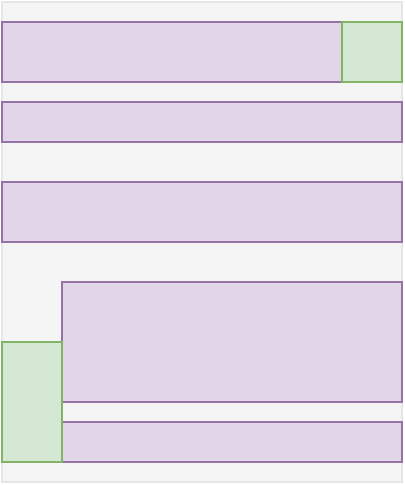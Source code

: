 <mxfile version="13.1.3" type="device"><diagram id="Gp9LvcCdWJuY7rQB2lE1" name="Page-1"><mxGraphModel dx="501" dy="254" grid="1" gridSize="10" guides="1" tooltips="1" connect="1" arrows="1" fold="1" page="1" pageScale="1" pageWidth="850" pageHeight="1100" math="0" shadow="0"><root><mxCell id="0"/><mxCell id="1" parent="0"/><mxCell id="xdUIPukJvAwj1LbaWWhz-1" value="" style="rounded=0;whiteSpace=wrap;html=1;fillColor=#f5f5f5;strokeColor=#E6E6E6;fontColor=#333333;" vertex="1" parent="1"><mxGeometry x="200" y="80" width="200" height="240" as="geometry"/></mxCell><mxCell id="xdUIPukJvAwj1LbaWWhz-2" value="" style="rounded=0;whiteSpace=wrap;html=1;strokeColor=#9673a6;fillColor=#e1d5e7;" vertex="1" parent="1"><mxGeometry x="200" y="90" width="170" height="30" as="geometry"/></mxCell><mxCell id="xdUIPukJvAwj1LbaWWhz-3" value="" style="rounded=0;whiteSpace=wrap;html=1;strokeColor=#9673a6;fillColor=#e1d5e7;" vertex="1" parent="1"><mxGeometry x="200" y="130" width="200" height="20" as="geometry"/></mxCell><mxCell id="xdUIPukJvAwj1LbaWWhz-4" value="" style="rounded=0;whiteSpace=wrap;html=1;strokeColor=#9673a6;fillColor=#e1d5e7;" vertex="1" parent="1"><mxGeometry x="200" y="170" width="200" height="30" as="geometry"/></mxCell><mxCell id="xdUIPukJvAwj1LbaWWhz-5" value="" style="rounded=0;whiteSpace=wrap;html=1;strokeColor=#9673a6;fillColor=#e1d5e7;" vertex="1" parent="1"><mxGeometry x="230" y="220" width="170" height="60" as="geometry"/></mxCell><mxCell id="xdUIPukJvAwj1LbaWWhz-6" value="" style="rounded=0;whiteSpace=wrap;html=1;strokeColor=#9673a6;fillColor=#e1d5e7;" vertex="1" parent="1"><mxGeometry x="230" y="290" width="170" height="20" as="geometry"/></mxCell><mxCell id="xdUIPukJvAwj1LbaWWhz-7" value="" style="rounded=0;whiteSpace=wrap;html=1;strokeColor=#82b366;fillColor=#d5e8d4;" vertex="1" parent="1"><mxGeometry x="370" y="90" width="30" height="30" as="geometry"/></mxCell><mxCell id="xdUIPukJvAwj1LbaWWhz-8" value="" style="rounded=0;whiteSpace=wrap;html=1;strokeColor=#82b366;fillColor=#d5e8d4;" vertex="1" parent="1"><mxGeometry x="200" y="250" width="30" height="60" as="geometry"/></mxCell></root></mxGraphModel></diagram></mxfile>